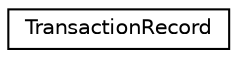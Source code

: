 digraph "Graphical Class Hierarchy"
{
  edge [fontname="Helvetica",fontsize="10",labelfontname="Helvetica",labelfontsize="10"];
  node [fontname="Helvetica",fontsize="10",shape=record];
  rankdir="LR";
  Node0 [label="TransactionRecord",height=0.2,width=0.4,color="black", fillcolor="white", style="filled",URL="$d1/da7/class_transaction_record.html",tooltip="UI model for a transaction. "];
}
